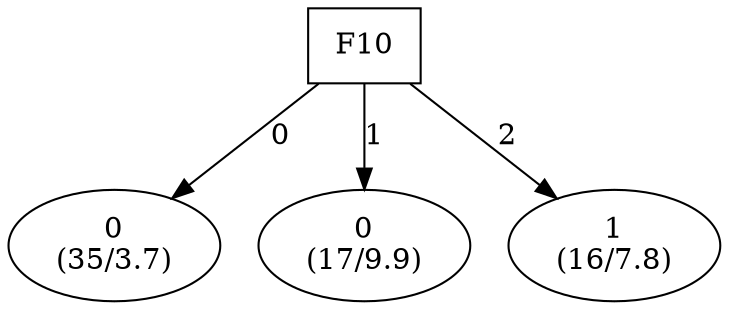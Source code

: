 digraph YaDT {
n0 [ shape=box, label="F10\n"]
n0 -> n1 [label="0"]
n1 [ shape=ellipse, label="0\n(35/3.7)"]
n0 -> n2 [label="1"]
n2 [ shape=ellipse, label="0\n(17/9.9)"]
n0 -> n3 [label="2"]
n3 [ shape=ellipse, label="1\n(16/7.8)"]
}
